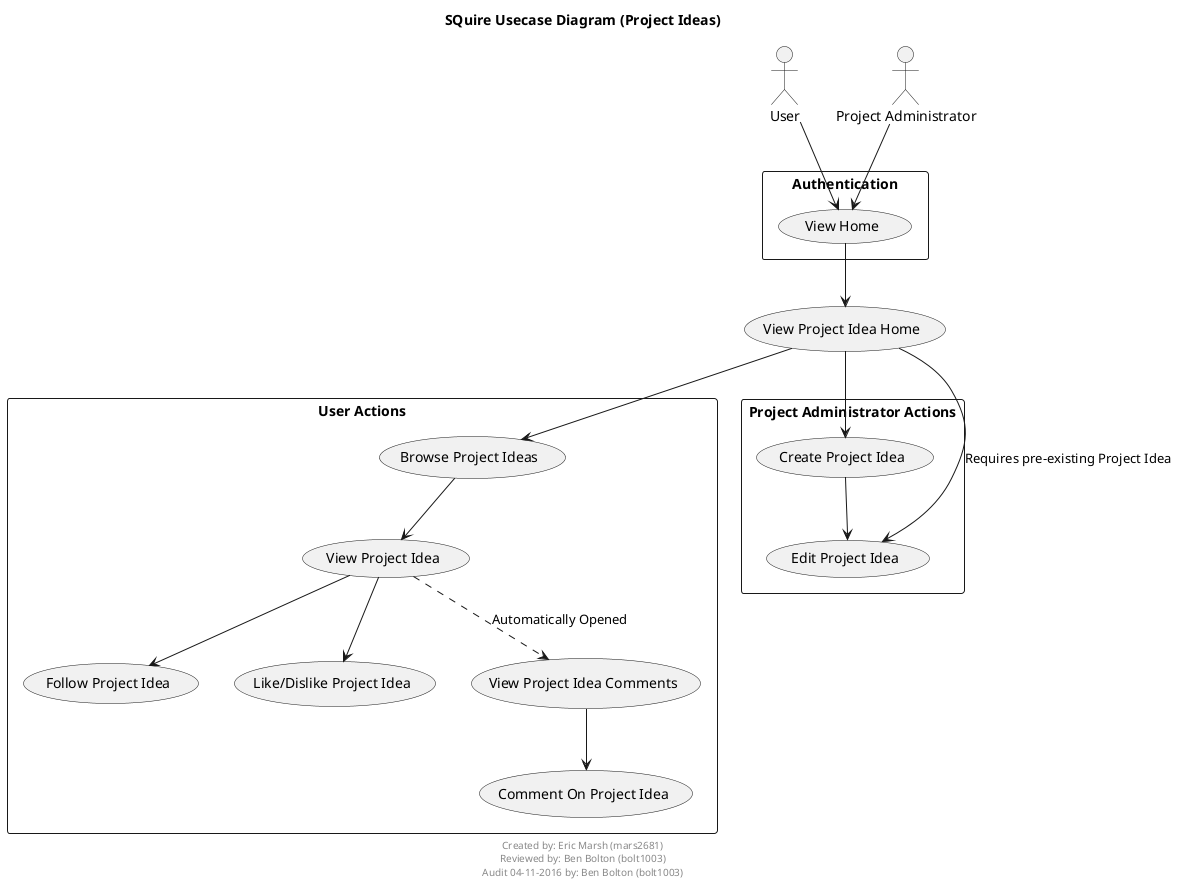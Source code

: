 @startuml
title SQuire Usecase Diagram (Project Ideas)

footer
Created by: Eric Marsh (mars2681) 
Reviewed by: Ben Bolton (bolt1003)
Audit 04-11-2016 by: Ben Bolton (bolt1003)
endfooter

' In use case diagrams most / all of the arrows should start from the user.

:User: as U
:Project Administrator: as PA


rectangle "User Actions"{
(Browse Project Ideas) --> (View Project Idea)
(View Project Idea) --> (Follow Project Idea)
(View Project Idea) --> (Like/Dislike Project Idea)
(View Project Idea) ..> (View Project Idea Comments) : Automatically Opened
(View Project Idea Comments) --> (Comment On Project Idea)
}


rectangle "Authentication" {
    U --> (View Home) 
    PA --> (View Home) 
    
}
(View Home) --> (View Project Idea Home)

rectangle "Project Administrator Actions"{
(Create Project Idea) --> (Edit Project Idea)

}

(View Project Idea Home) --> (Create Project Idea)
(View Project Idea Home) --> (Edit Project Idea) :Requires pre-existing Project Idea
(View Project Idea Home) --> (Browse Project Ideas)

@enduml